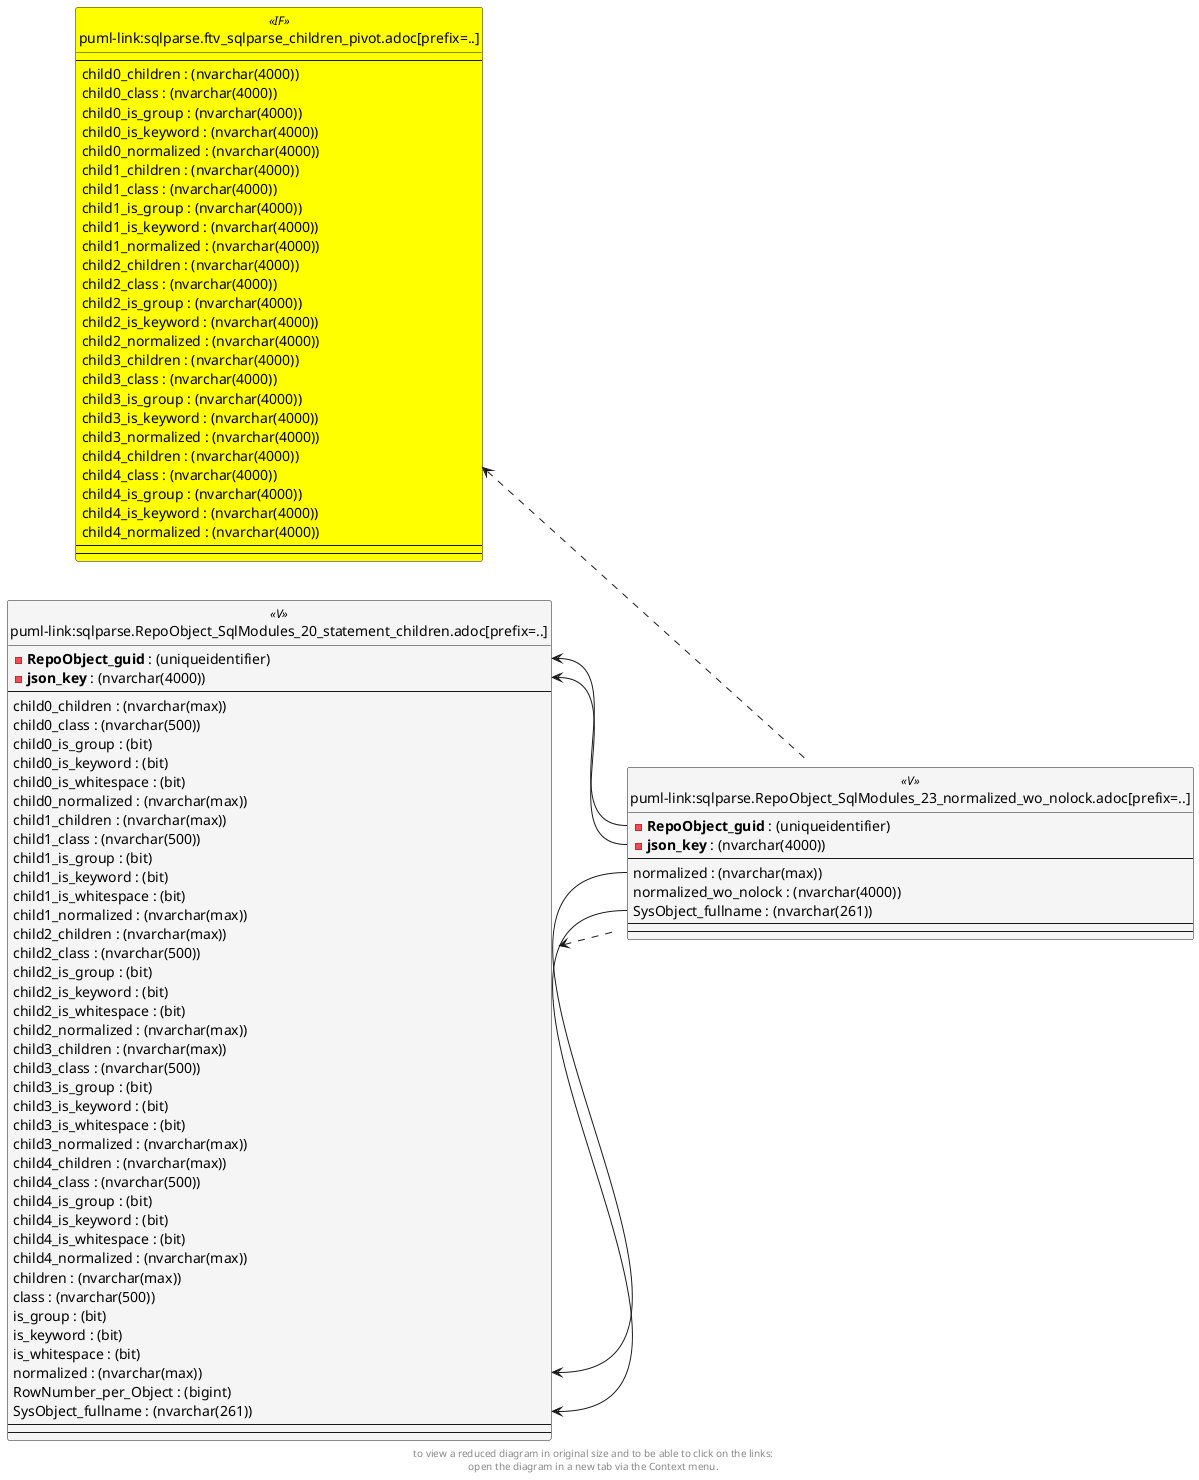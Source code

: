 @startuml
left to right direction
'top to bottom direction
hide circle
'avoide "." issues:
set namespaceSeparator none


skinparam class {
  BackgroundColor White
  BackgroundColor<<FN>> Yellow
  BackgroundColor<<FS>> Yellow
  BackgroundColor<<FT>> LightGray
  BackgroundColor<<IF>> Yellow
  BackgroundColor<<IS>> Yellow
  BackgroundColor<<P>> Aqua
  BackgroundColor<<PC>> Aqua
  BackgroundColor<<SN>> Yellow
  BackgroundColor<<SO>> SlateBlue
  BackgroundColor<<TF>> LightGray
  BackgroundColor<<TR>> Tomato
  BackgroundColor<<U>> White
  BackgroundColor<<V>> WhiteSmoke
  BackgroundColor<<X>> Aqua
}


entity "puml-link:sqlparse.ftv_sqlparse_children_pivot.adoc[prefix=..]" as sqlparse.ftv_sqlparse_children_pivot << IF >> {
  --
  child0_children : (nvarchar(4000))
  child0_class : (nvarchar(4000))
  child0_is_group : (nvarchar(4000))
  child0_is_keyword : (nvarchar(4000))
  child0_normalized : (nvarchar(4000))
  child1_children : (nvarchar(4000))
  child1_class : (nvarchar(4000))
  child1_is_group : (nvarchar(4000))
  child1_is_keyword : (nvarchar(4000))
  child1_normalized : (nvarchar(4000))
  child2_children : (nvarchar(4000))
  child2_class : (nvarchar(4000))
  child2_is_group : (nvarchar(4000))
  child2_is_keyword : (nvarchar(4000))
  child2_normalized : (nvarchar(4000))
  child3_children : (nvarchar(4000))
  child3_class : (nvarchar(4000))
  child3_is_group : (nvarchar(4000))
  child3_is_keyword : (nvarchar(4000))
  child3_normalized : (nvarchar(4000))
  child4_children : (nvarchar(4000))
  child4_class : (nvarchar(4000))
  child4_is_group : (nvarchar(4000))
  child4_is_keyword : (nvarchar(4000))
  child4_normalized : (nvarchar(4000))
  --
  --
}

entity "puml-link:sqlparse.RepoObject_SqlModules_20_statement_children.adoc[prefix=..]" as sqlparse.RepoObject_SqlModules_20_statement_children << V >> {
  - **RepoObject_guid** : (uniqueidentifier)
  - **json_key** : (nvarchar(4000))
  --
  child0_children : (nvarchar(max))
  child0_class : (nvarchar(500))
  child0_is_group : (bit)
  child0_is_keyword : (bit)
  child0_is_whitespace : (bit)
  child0_normalized : (nvarchar(max))
  child1_children : (nvarchar(max))
  child1_class : (nvarchar(500))
  child1_is_group : (bit)
  child1_is_keyword : (bit)
  child1_is_whitespace : (bit)
  child1_normalized : (nvarchar(max))
  child2_children : (nvarchar(max))
  child2_class : (nvarchar(500))
  child2_is_group : (bit)
  child2_is_keyword : (bit)
  child2_is_whitespace : (bit)
  child2_normalized : (nvarchar(max))
  child3_children : (nvarchar(max))
  child3_class : (nvarchar(500))
  child3_is_group : (bit)
  child3_is_keyword : (bit)
  child3_is_whitespace : (bit)
  child3_normalized : (nvarchar(max))
  child4_children : (nvarchar(max))
  child4_class : (nvarchar(500))
  child4_is_group : (bit)
  child4_is_keyword : (bit)
  child4_is_whitespace : (bit)
  child4_normalized : (nvarchar(max))
  children : (nvarchar(max))
  class : (nvarchar(500))
  is_group : (bit)
  is_keyword : (bit)
  is_whitespace : (bit)
  normalized : (nvarchar(max))
  RowNumber_per_Object : (bigint)
  SysObject_fullname : (nvarchar(261))
  --
  --
}

entity "puml-link:sqlparse.RepoObject_SqlModules_23_normalized_wo_nolock.adoc[prefix=..]" as sqlparse.RepoObject_SqlModules_23_normalized_wo_nolock << V >> {
  - **RepoObject_guid** : (uniqueidentifier)
  - **json_key** : (nvarchar(4000))
  --
  normalized : (nvarchar(max))
  normalized_wo_nolock : (nvarchar(4000))
  SysObject_fullname : (nvarchar(261))
  --
  --
}

sqlparse.ftv_sqlparse_children_pivot <.. sqlparse.RepoObject_SqlModules_23_normalized_wo_nolock
sqlparse.RepoObject_SqlModules_20_statement_children <.. sqlparse.RepoObject_SqlModules_23_normalized_wo_nolock
sqlparse.RepoObject_SqlModules_20_statement_children::json_key <-- sqlparse.RepoObject_SqlModules_23_normalized_wo_nolock::json_key
sqlparse.RepoObject_SqlModules_20_statement_children::normalized <-- sqlparse.RepoObject_SqlModules_23_normalized_wo_nolock::normalized
sqlparse.RepoObject_SqlModules_20_statement_children::RepoObject_guid <-- sqlparse.RepoObject_SqlModules_23_normalized_wo_nolock::RepoObject_guid
sqlparse.RepoObject_SqlModules_20_statement_children::SysObject_fullname <-- sqlparse.RepoObject_SqlModules_23_normalized_wo_nolock::SysObject_fullname
footer
to view a reduced diagram in original size and to be able to click on the links:
open the diagram in a new tab via the Context menu.
end footer

@enduml

